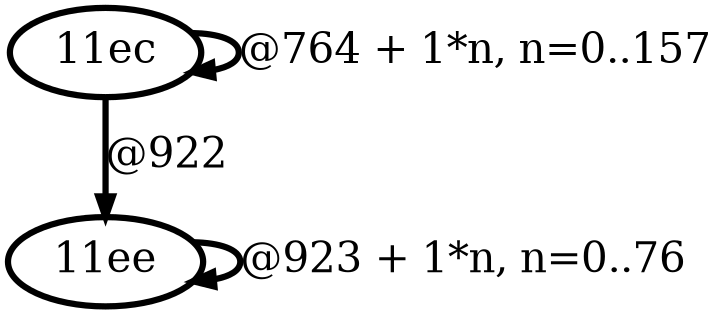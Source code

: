 digraph G {
        node [style=rounded, penwidth=3, fontsize=20, shape=oval];
        "11ec" -> "11ec" [label="@764 + 1*n, n=0..157", color=black,arrowsize=1,style=bold,penwidth=3,fontsize=20];
"11ec" -> "11ee" [label="@922", color=black,arrowsize=1,style=bold,penwidth=3,fontsize=20];
"11ee" -> "11ee" [label="@923 + 1*n, n=0..76", color=black,arrowsize=1,style=bold,penwidth=3,fontsize=20];
}
